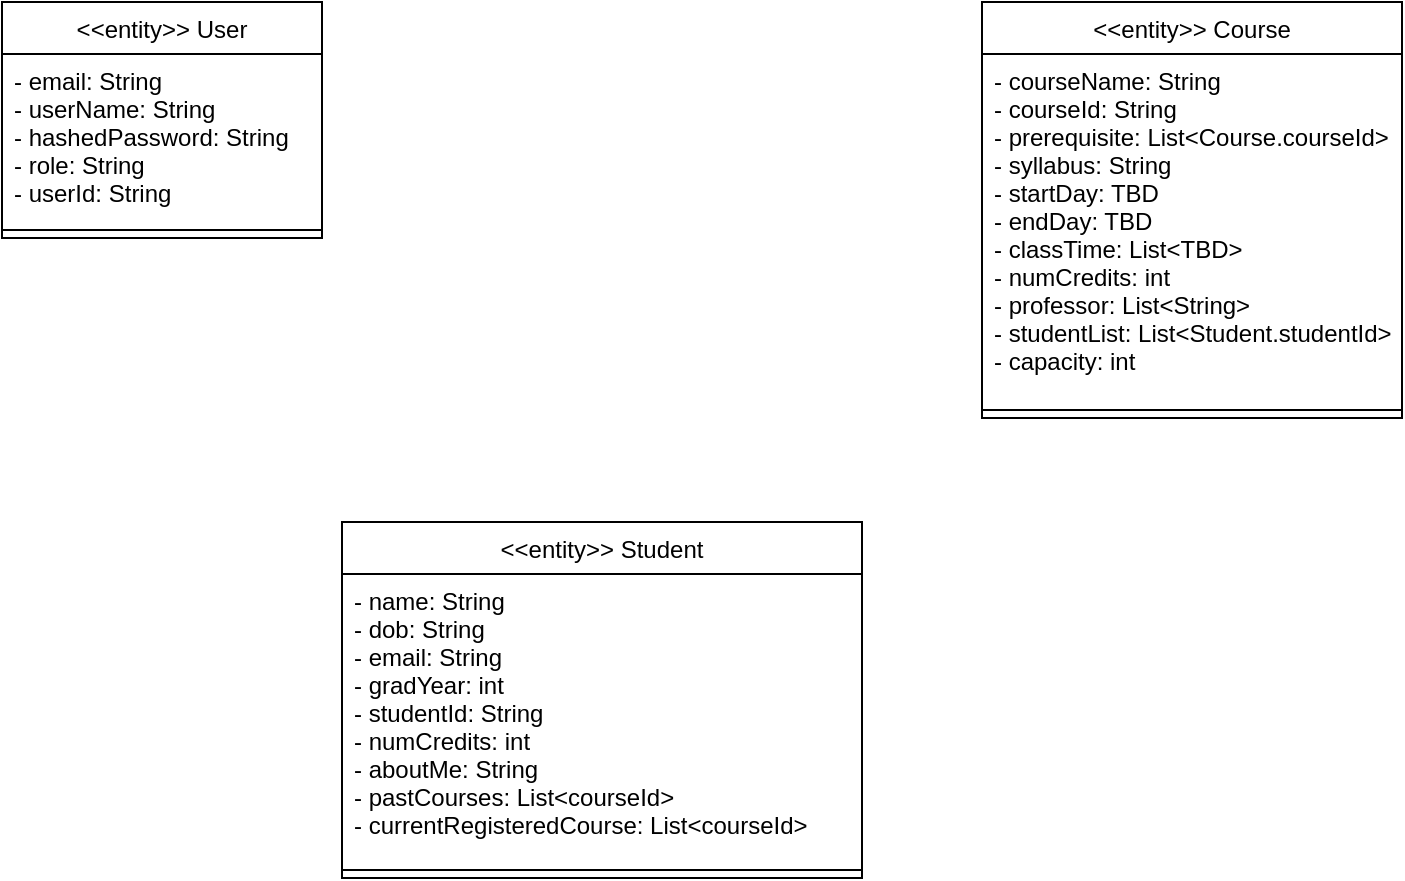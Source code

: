 <mxfile version="13.7.6" type="device"><diagram id="2J0N2UzQ2Jft8UUuxiF7" name="Page-1"><mxGraphModel dx="1422" dy="794" grid="1" gridSize="10" guides="1" tooltips="1" connect="1" arrows="1" fold="1" page="1" pageScale="1" pageWidth="850" pageHeight="1100" math="0" shadow="0"><root><mxCell id="0"/><mxCell id="1" parent="0"/><mxCell id="WeP_cjVOmEaFa1DJAAeN-1" value="&lt;&lt;entity&gt;&gt; User" style="swimlane;fontStyle=0;align=center;verticalAlign=top;childLayout=stackLayout;horizontal=1;startSize=26;horizontalStack=0;resizeParent=1;resizeParentMax=0;resizeLast=0;collapsible=1;marginBottom=0;" vertex="1" parent="1"><mxGeometry x="80" y="160" width="160" height="118" as="geometry"/></mxCell><mxCell id="WeP_cjVOmEaFa1DJAAeN-2" value="- email: String&#10;- userName: String&#10;- hashedPassword: String&#10;- role: String&#10;- userId: String" style="text;strokeColor=none;fillColor=none;align=left;verticalAlign=top;spacingLeft=4;spacingRight=4;overflow=hidden;rotatable=0;points=[[0,0.5],[1,0.5]];portConstraint=eastwest;" vertex="1" parent="WeP_cjVOmEaFa1DJAAeN-1"><mxGeometry y="26" width="160" height="84" as="geometry"/></mxCell><mxCell id="WeP_cjVOmEaFa1DJAAeN-3" value="" style="line;strokeWidth=1;fillColor=none;align=left;verticalAlign=middle;spacingTop=-1;spacingLeft=3;spacingRight=3;rotatable=0;labelPosition=right;points=[];portConstraint=eastwest;" vertex="1" parent="WeP_cjVOmEaFa1DJAAeN-1"><mxGeometry y="110" width="160" height="8" as="geometry"/></mxCell><mxCell id="WeP_cjVOmEaFa1DJAAeN-5" value="&lt;&lt;entity&gt;&gt; Course" style="swimlane;fontStyle=0;align=center;verticalAlign=top;childLayout=stackLayout;horizontal=1;startSize=26;horizontalStack=0;resizeParent=1;resizeParentMax=0;resizeLast=0;collapsible=1;marginBottom=0;" vertex="1" parent="1"><mxGeometry x="570" y="160" width="210" height="208" as="geometry"/></mxCell><mxCell id="WeP_cjVOmEaFa1DJAAeN-6" value="- courseName: String&#10;- courseId: String&#10;- prerequisite: List&lt;Course.courseId&gt;&#10;- syllabus: String&#10;- startDay: TBD&#10;- endDay: TBD&#10;- classTime: List&lt;TBD&gt;&#10;- numCredits: int&#10;- professor: List&lt;String&gt;&#10;- studentList: List&lt;Student.studentId&gt;&#10;- capacity: int" style="text;strokeColor=none;fillColor=none;align=left;verticalAlign=top;spacingLeft=4;spacingRight=4;overflow=hidden;rotatable=0;points=[[0,0.5],[1,0.5]];portConstraint=eastwest;fontStyle=0" vertex="1" parent="WeP_cjVOmEaFa1DJAAeN-5"><mxGeometry y="26" width="210" height="174" as="geometry"/></mxCell><mxCell id="WeP_cjVOmEaFa1DJAAeN-7" value="" style="line;strokeWidth=1;fillColor=none;align=left;verticalAlign=middle;spacingTop=-1;spacingLeft=3;spacingRight=3;rotatable=0;labelPosition=right;points=[];portConstraint=eastwest;" vertex="1" parent="WeP_cjVOmEaFa1DJAAeN-5"><mxGeometry y="200" width="210" height="8" as="geometry"/></mxCell><mxCell id="WeP_cjVOmEaFa1DJAAeN-9" value="&lt;&lt;entity&gt;&gt; Student" style="swimlane;fontStyle=0;align=center;verticalAlign=top;childLayout=stackLayout;horizontal=1;startSize=26;horizontalStack=0;resizeParent=1;resizeParentMax=0;resizeLast=0;collapsible=1;marginBottom=0;" vertex="1" parent="1"><mxGeometry x="250" y="420" width="260" height="178" as="geometry"/></mxCell><mxCell id="WeP_cjVOmEaFa1DJAAeN-10" value="- name: String&#10;- dob: String&#10;- email: String&#10;- gradYear: int&#10;- studentId: String&#10;- numCredits: int&#10;- aboutMe: String&#10;- pastCourses: List&lt;courseId&gt;&#10;- currentRegisteredCourse: List&lt;courseId&gt;" style="text;strokeColor=none;fillColor=none;align=left;verticalAlign=top;spacingLeft=4;spacingRight=4;overflow=hidden;rotatable=0;points=[[0,0.5],[1,0.5]];portConstraint=eastwest;" vertex="1" parent="WeP_cjVOmEaFa1DJAAeN-9"><mxGeometry y="26" width="260" height="144" as="geometry"/></mxCell><mxCell id="WeP_cjVOmEaFa1DJAAeN-11" value="" style="line;strokeWidth=1;fillColor=none;align=left;verticalAlign=middle;spacingTop=-1;spacingLeft=3;spacingRight=3;rotatable=0;labelPosition=right;points=[];portConstraint=eastwest;" vertex="1" parent="WeP_cjVOmEaFa1DJAAeN-9"><mxGeometry y="170" width="260" height="8" as="geometry"/></mxCell></root></mxGraphModel></diagram></mxfile>